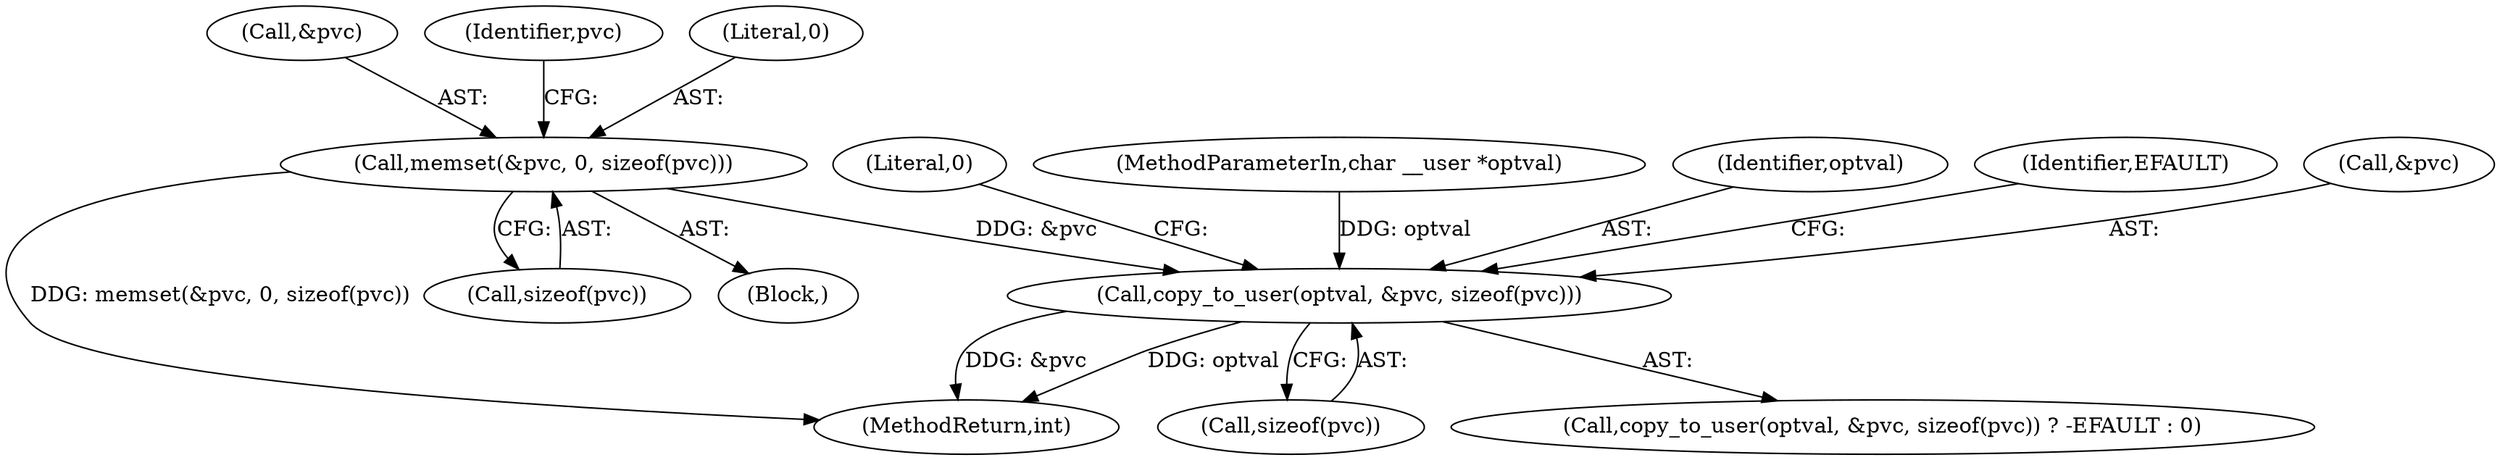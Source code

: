 digraph "0_linux_e862f1a9b7df4e8196ebec45ac62295138aa3fc2@API" {
"1000199" [label="(Call,memset(&pvc, 0, sizeof(pvc)))"];
"1000241" [label="(Call,copy_to_user(optval, &pvc, sizeof(pvc)))"];
"1000104" [label="(MethodParameterIn,char __user *optval)"];
"1000199" [label="(Call,memset(&pvc, 0, sizeof(pvc)))"];
"1000240" [label="(Call,copy_to_user(optval, &pvc, sizeof(pvc)) ? -EFAULT : 0)"];
"1000241" [label="(Call,copy_to_user(optval, &pvc, sizeof(pvc)))"];
"1000203" [label="(Call,sizeof(pvc))"];
"1000242" [label="(Identifier,optval)"];
"1000200" [label="(Call,&pvc)"];
"1000181" [label="(Block,)"];
"1000283" [label="(MethodReturn,int)"];
"1000248" [label="(Identifier,EFAULT)"];
"1000243" [label="(Call,&pvc)"];
"1000207" [label="(Identifier,pvc)"];
"1000249" [label="(Literal,0)"];
"1000202" [label="(Literal,0)"];
"1000245" [label="(Call,sizeof(pvc))"];
"1000199" -> "1000181"  [label="AST: "];
"1000199" -> "1000203"  [label="CFG: "];
"1000200" -> "1000199"  [label="AST: "];
"1000202" -> "1000199"  [label="AST: "];
"1000203" -> "1000199"  [label="AST: "];
"1000207" -> "1000199"  [label="CFG: "];
"1000199" -> "1000283"  [label="DDG: memset(&pvc, 0, sizeof(pvc))"];
"1000199" -> "1000241"  [label="DDG: &pvc"];
"1000241" -> "1000240"  [label="AST: "];
"1000241" -> "1000245"  [label="CFG: "];
"1000242" -> "1000241"  [label="AST: "];
"1000243" -> "1000241"  [label="AST: "];
"1000245" -> "1000241"  [label="AST: "];
"1000248" -> "1000241"  [label="CFG: "];
"1000249" -> "1000241"  [label="CFG: "];
"1000241" -> "1000283"  [label="DDG: optval"];
"1000241" -> "1000283"  [label="DDG: &pvc"];
"1000104" -> "1000241"  [label="DDG: optval"];
}
